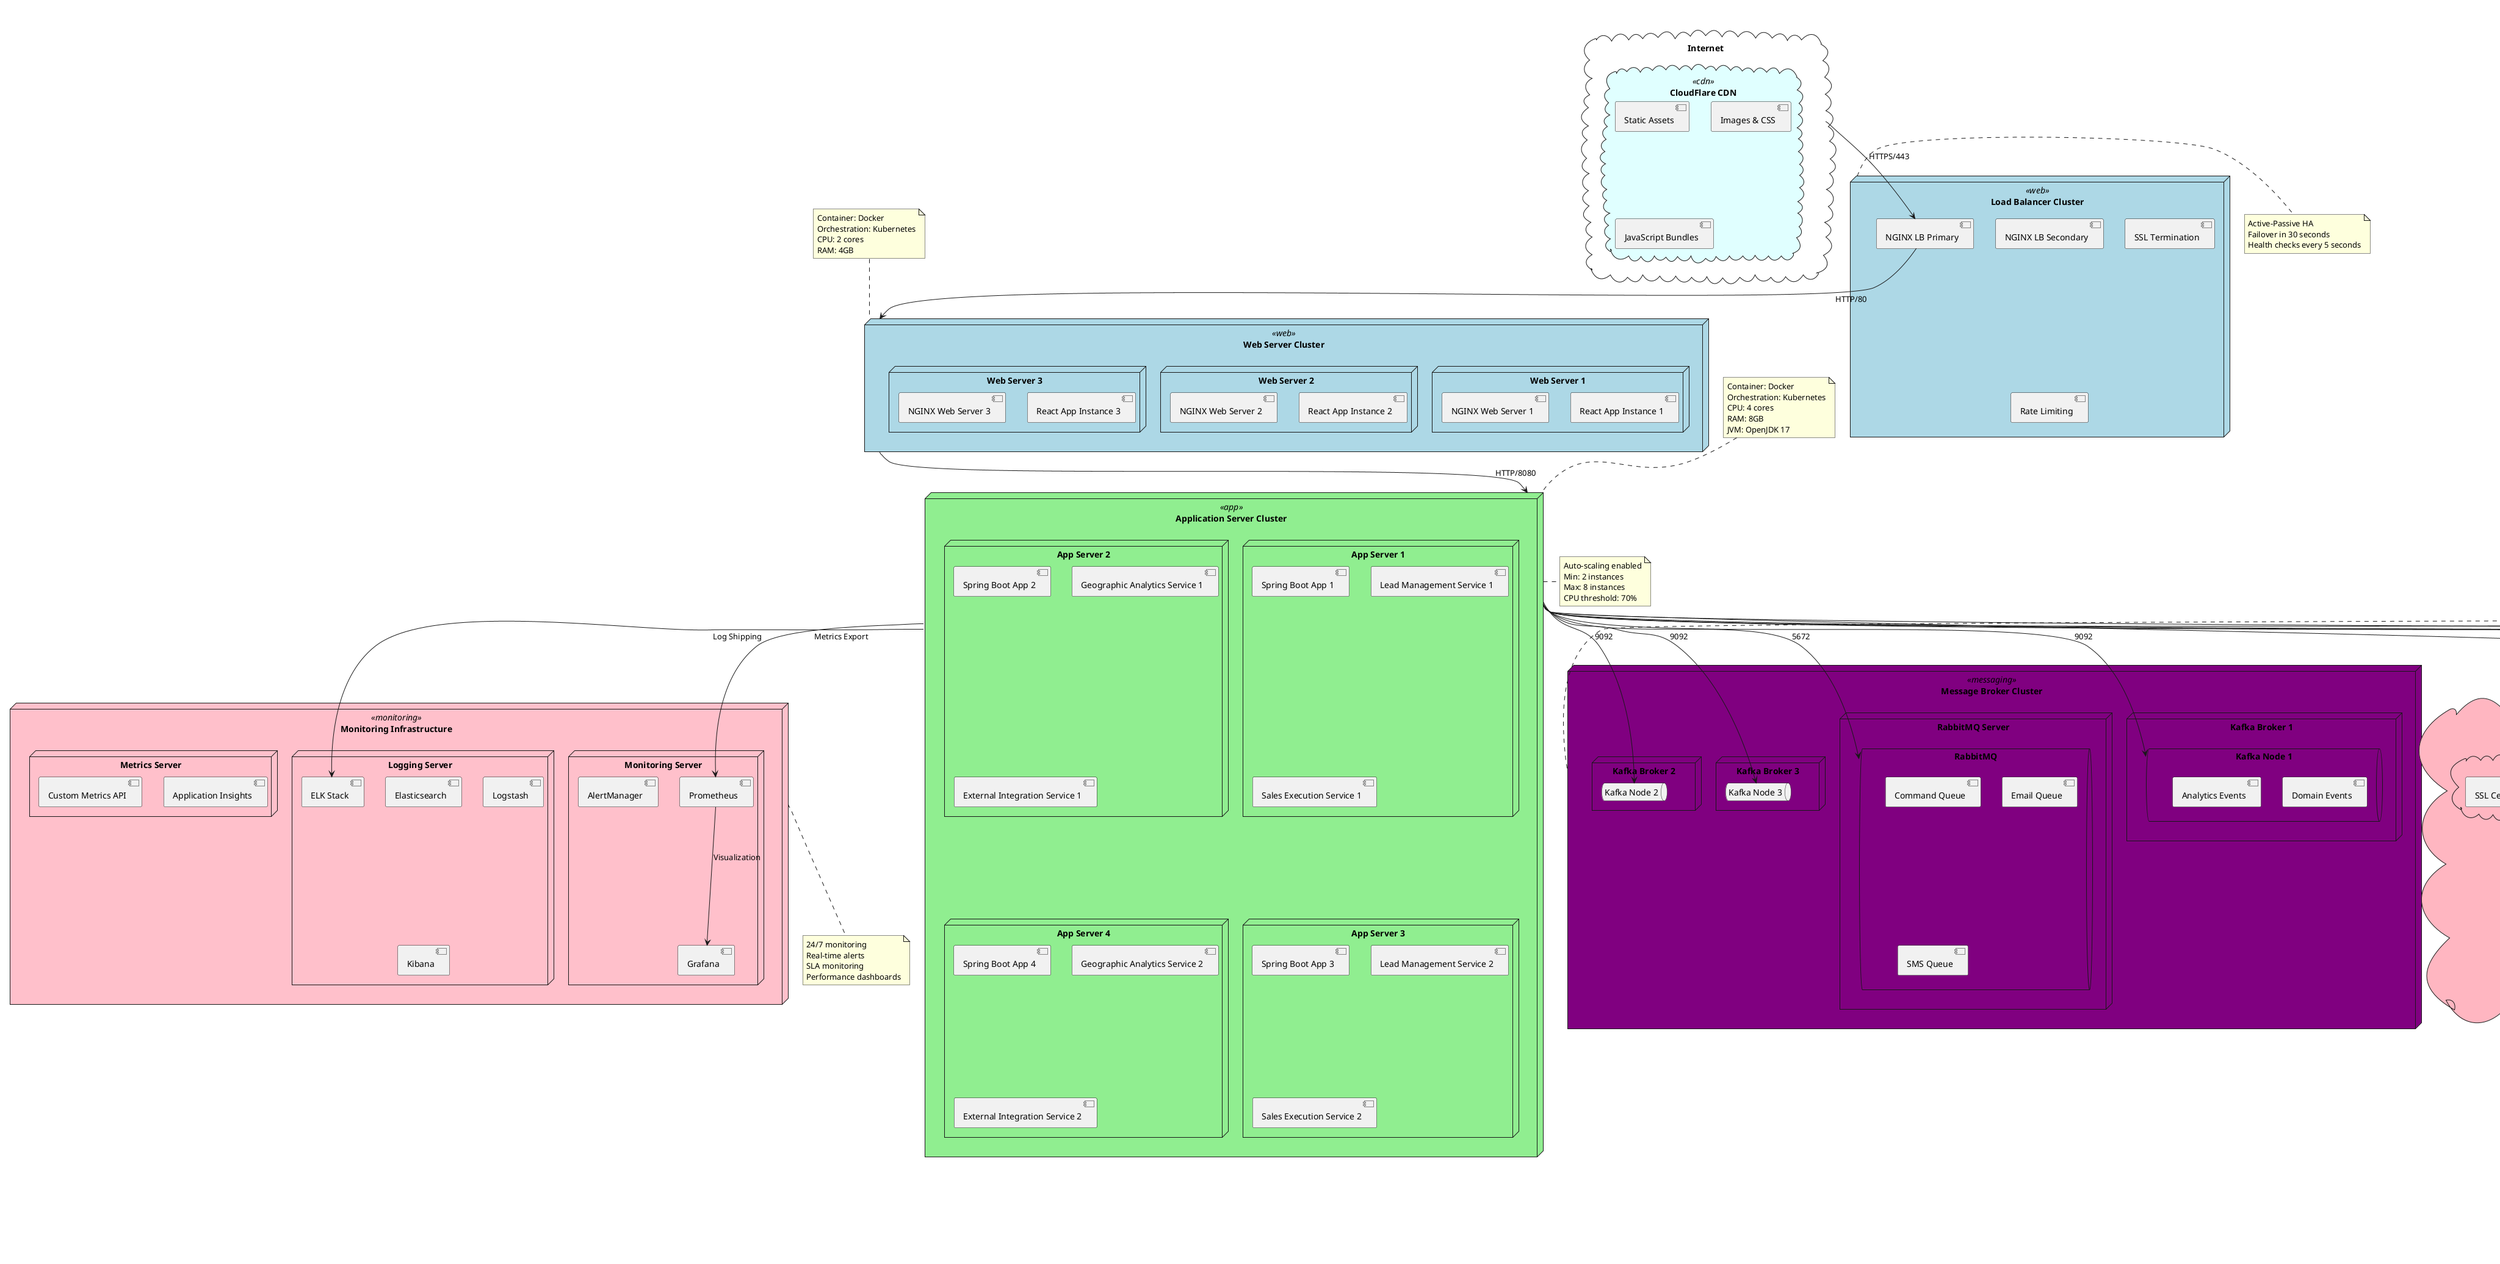 @startuml BridalCover CRM - Deployment Architecture

title BridalCover CRM - Production Deployment

skinparam node {
    BackgroundColor<<web>> LightBlue
    BackgroundColor<<app>> LightGreen
    BackgroundColor<<database>> Orange
    BackgroundColor<<cache>> Yellow
    BackgroundColor<<messaging>> Purple
    BackgroundColor<<monitoring>> Pink
}

skinparam cloud {
    BackgroundColor<<cdn>> LightCyan
    BackgroundColor<<external>> LightPink
}

' Internet/CDN Layer
cloud "Internet" {
    cloud "CloudFlare CDN" <<cdn>> {
        [Static Assets]
        [Images & CSS]
        [JavaScript Bundles]
    }
}

' Load Balancer Layer
node "Load Balancer Cluster" <<web>> {
    [NGINX LB Primary]
    [NGINX LB Secondary]
    [SSL Termination]
    [Rate Limiting]
}

' Web Tier
node "Web Server Cluster" <<web>> {
    node "Web Server 1" {
        [React App Instance 1]
        [NGINX Web Server 1]
    }
    
    node "Web Server 2" {
        [React App Instance 2]
        [NGINX Web Server 2]
    }
    
    node "Web Server 3" {
        [React App Instance 3]
        [NGINX Web Server 3]
    }
}

' Application Tier
node "Application Server Cluster" <<app>> {
    node "App Server 1" {
        [Spring Boot App 1]
        component "Lead Management Service 1"
        component "Sales Execution Service 1"
    }
    
    node "App Server 2" {
        [Spring Boot App 2]
        component "Geographic Analytics Service 1"
        component "External Integration Service 1"
    }
    
    node "App Server 3" {
        [Spring Boot App 3]
        component "Lead Management Service 2"
        component "Sales Execution Service 2"
    }
    
    node "App Server 4" {
        [Spring Boot App 4]
        component "Geographic Analytics Service 2"
        component "External Integration Service 2"
    }
}

' Database Tier
node "Database Cluster" <<database>> {
    node "Primary DB Server" {
        database "PostgreSQL Primary" {
            [Leads Database]
            [Contacts Database]
            [Scripts Database]
            [Analytics Database]
        }
    }
    
    node "Secondary DB Server" {
        database "PostgreSQL Read Replica 1" {
            [Read-Only Replica]
        }
    }
    
    node "Tertiary DB Server" {
        database "PostgreSQL Read Replica 2" {
            [Read-Only Replica]
        }
    }
}

' Cache Tier
node "Cache Cluster" <<cache>> {
    node "Redis Master" {
        database "Redis Primary" {
            [Session Cache]
            [Lead Cache]
            [Territory Cache]
        }
    }
    
    node "Redis Slave 1" {
        database "Redis Replica 1" {
            [Backup Cache]
        }
    }
    
    node "Redis Slave 2" {
        database "Redis Replica 2" {
            [Backup Cache]
        }
    }
}

' Messaging Tier
node "Message Broker Cluster" <<messaging>> {
    node "Kafka Broker 1" {
        queue "Kafka Node 1" {
            [Domain Events]
            [Analytics Events]
        }
    }
    
    node "Kafka Broker 2" {
        queue "Kafka Node 2" {
            [Domain Events]
            [Analytics Events]
        }
    }
    
    node "Kafka Broker 3" {
        queue "Kafka Node 3" {
            [Domain Events]
            [Analytics Events]
        }
    }
    
    node "RabbitMQ Server" {
        queue "RabbitMQ" {
            [Command Queue]
            [Email Queue]
            [SMS Queue]
        }
    }
}

' Monitoring & Logging
node "Monitoring Infrastructure" <<monitoring>> {
    node "Monitoring Server" {
        [Prometheus]
        [Grafana]
        [AlertManager]
    }
    
    node "Logging Server" {
        [ELK Stack]
        [Elasticsearch]
        [Logstash]
        [Kibana]
    }
    
    node "Metrics Server" {
        [Application Insights]
        [Custom Metrics API]
    }
}

' External Services
cloud "External Services" <<external>> {
    cloud "Google Cloud" {
        [Google Places API]
        [Google Maps API]
        [Google Geocoding API]
    }
    
    cloud "Communication Services" {
        [SendGrid Email API]
        [Twilio SMS API]
        [WhatsApp Business API]
    }
    
    cloud "Security Services" {
        [Auth0]
        [SSL Certificate Provider]
    }
}

' Backup & Storage
node "Backup Infrastructure" {
    database "Backup Storage" {
        [Database Backups]
        [File System Backups]
        [Configuration Backups]
    }
    
    cloud "Cloud Storage" {
        [AWS S3 / Azure Blob]
        [Offsite Backups]
        [Archive Storage]
    }
}

' Connection Flows
"Internet" --> [NGINX LB Primary] : HTTPS/443
[NGINX LB Primary] --> "Web Server Cluster" : HTTP/80
"Web Server Cluster" --> "Application Server Cluster" : HTTP/8080

"Application Server Cluster" --> "PostgreSQL Primary" : 5432
"Application Server Cluster" --> "PostgreSQL Read Replica 1" : 5432
"Application Server Cluster" --> "PostgreSQL Read Replica 2" : 5432

"Application Server Cluster" --> "Redis Primary" : 6379
"Redis Primary" --> "Redis Replica 1" : Replication
"Redis Primary" --> "Redis Replica 2" : Replication

"Application Server Cluster" --> "Kafka Node 1" : 9092
"Application Server Cluster" --> "Kafka Node 2" : 9092
"Application Server Cluster" --> "Kafka Node 3" : 9092
"Application Server Cluster" --> "RabbitMQ" : 5672

"PostgreSQL Primary" --> "PostgreSQL Read Replica 1" : Streaming Replication
"PostgreSQL Primary" --> "PostgreSQL Read Replica 2" : Streaming Replication

"Application Server Cluster" --> "Google Cloud" : HTTPS/443
"Application Server Cluster" --> "Communication Services" : HTTPS/443

"Application Server Cluster" --> [Prometheus] : Metrics Export
[Prometheus] --> [Grafana] : Visualization
"Application Server Cluster" --> [ELK Stack] : Log Shipping

"Database Cluster" --> "Backup Storage" : Scheduled Backups
"Backup Storage" --> "Cloud Storage" : Offsite Sync

' High Availability Notes
note right of "Load Balancer Cluster" : Active-Passive HA\nFailover in 30 seconds\nHealth checks every 5 seconds

note right of "Application Server Cluster" : Auto-scaling enabled\nMin: 2 instances\nMax: 8 instances\nCPU threshold: 70%

note right of "Database Cluster" : Master-Slave replication\nAutomatic failover\nPoint-in-time recovery\nDaily automated backups

note right of "Cache Cluster" : Redis Sentinel\nAutomatic failover\nData persistence enabled\nMemory monitoring

note right of "Message Broker Cluster" : Kafka replication factor: 3\nMin in-sync replicas: 2\nRabbitMQ clustering\nMessage persistence

note bottom of "Monitoring Infrastructure" : 24/7 monitoring\nReal-time alerts\nSLA monitoring\nPerformance dashboards

' Deployment Specifications
note top of "Web Server Cluster" : Container: Docker\nOrchestration: Kubernetes\nCPU: 2 cores\nRAM: 4GB

note top of "Application Server Cluster" : Container: Docker\nOrchestration: Kubernetes\nCPU: 4 cores\nRAM: 8GB\nJVM: OpenJDK 17

note top of "Database Cluster" : OS: Ubuntu 22.04\nPostgreSQL 15\nCPU: 8 cores\nRAM: 32GB\nStorage: SSD RAID 10

note top of "Cache Cluster" : OS: Ubuntu 22.04\nRedis 7.0\nCPU: 4 cores\nRAM: 16GB\nPersistence: RDB + AOF

@enduml 